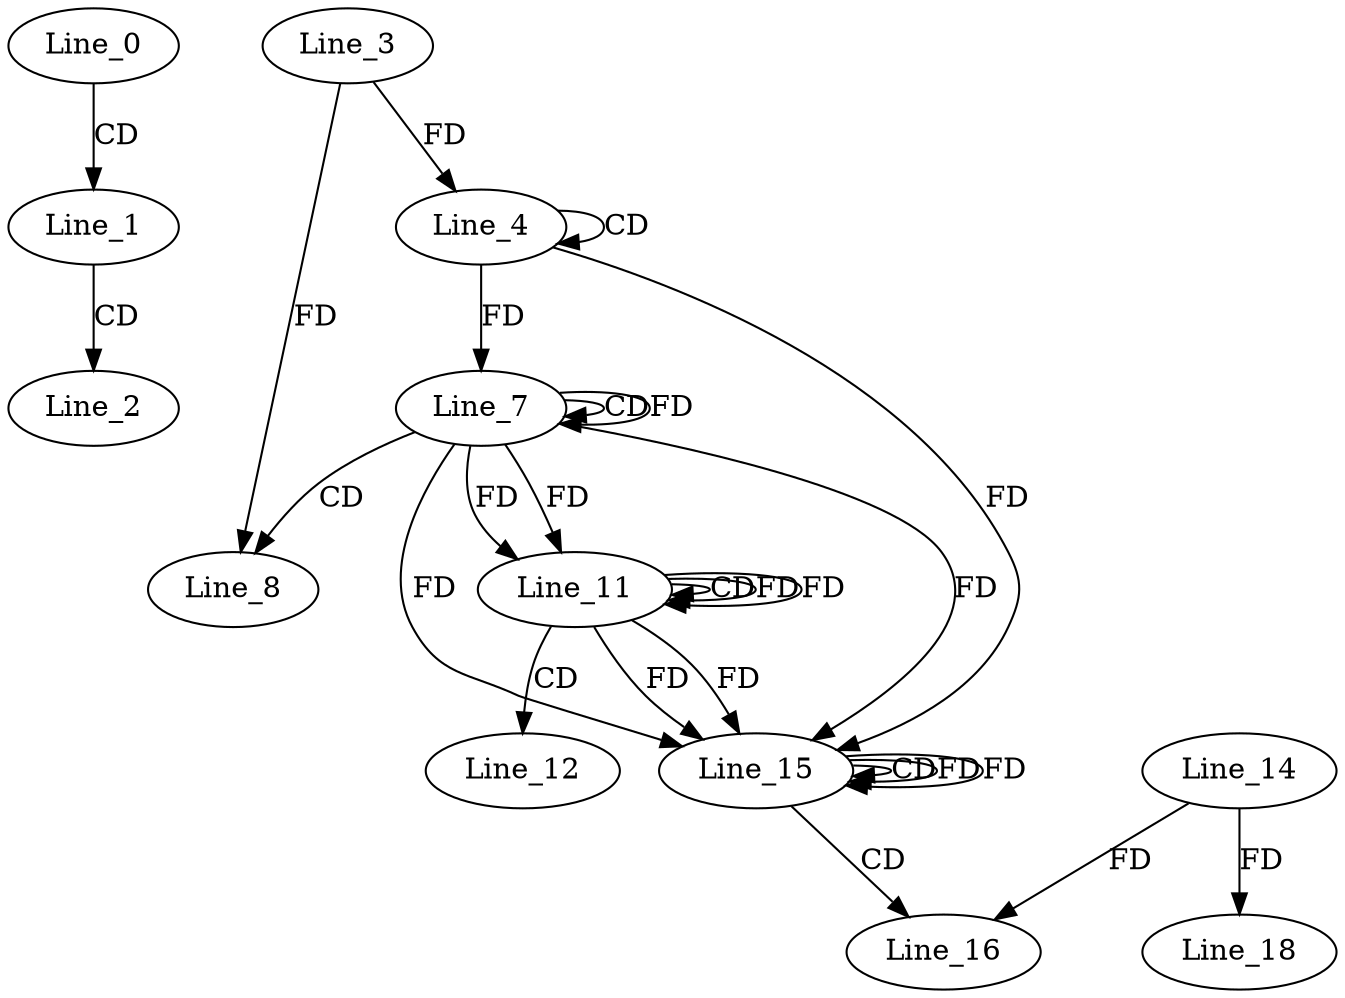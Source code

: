 digraph G {
  Line_0;
  Line_1;
  Line_2;
  Line_4;
  Line_4;
  Line_3;
  Line_7;
  Line_7;
  Line_7;
  Line_8;
  Line_8;
  Line_11;
  Line_11;
  Line_11;
  Line_12;
  Line_15;
  Line_15;
  Line_15;
  Line_16;
  Line_14;
  Line_16;
  Line_18;
  Line_0 -> Line_1 [ label="CD" ];
  Line_1 -> Line_2 [ label="CD" ];
  Line_4 -> Line_4 [ label="CD" ];
  Line_3 -> Line_4 [ label="FD" ];
  Line_4 -> Line_7 [ label="FD" ];
  Line_7 -> Line_7 [ label="CD" ];
  Line_7 -> Line_7 [ label="FD" ];
  Line_7 -> Line_8 [ label="CD" ];
  Line_3 -> Line_8 [ label="FD" ];
  Line_7 -> Line_11 [ label="FD" ];
  Line_11 -> Line_11 [ label="CD" ];
  Line_11 -> Line_11 [ label="FD" ];
  Line_7 -> Line_11 [ label="FD" ];
  Line_11 -> Line_12 [ label="CD" ];
  Line_11 -> Line_15 [ label="FD" ];
  Line_7 -> Line_15 [ label="FD" ];
  Line_4 -> Line_15 [ label="FD" ];
  Line_15 -> Line_15 [ label="CD" ];
  Line_15 -> Line_15 [ label="FD" ];
  Line_11 -> Line_15 [ label="FD" ];
  Line_7 -> Line_15 [ label="FD" ];
  Line_15 -> Line_16 [ label="CD" ];
  Line_14 -> Line_16 [ label="FD" ];
  Line_14 -> Line_18 [ label="FD" ];
  Line_11 -> Line_11 [ label="FD" ];
  Line_15 -> Line_15 [ label="FD" ];
}

